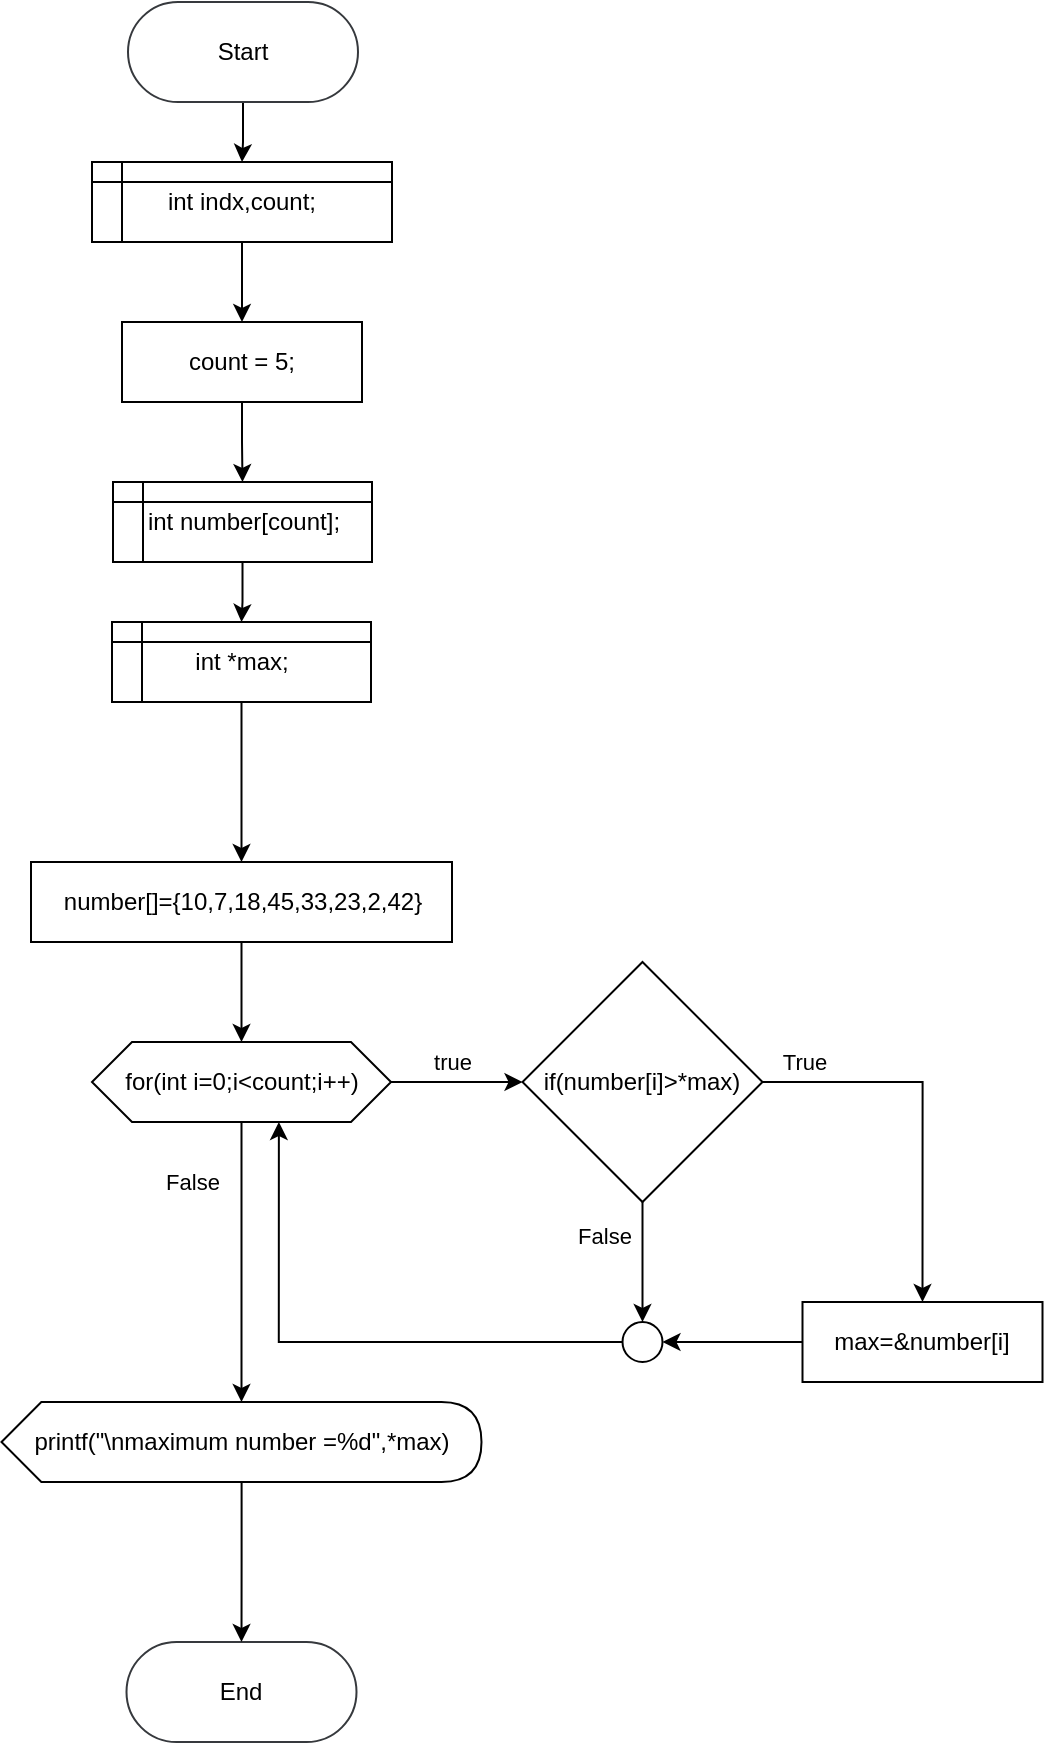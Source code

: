<mxfile version="28.0.7">
  <diagram name="Page-1" id="OWPrARBi7gsbkk72a_-a">
    <mxGraphModel dx="739" dy="427" grid="1" gridSize="10" guides="1" tooltips="1" connect="1" arrows="1" fold="1" page="1" pageScale="1" pageWidth="850" pageHeight="1100" background="light-dark(#FFFFFF,transparent)" math="0" shadow="0">
      <root>
        <mxCell id="0" />
        <mxCell id="1" parent="0" />
        <mxCell id="nWkBywveSg0u-xXf2ynt-7" style="edgeStyle=orthogonalEdgeStyle;rounded=0;orthogonalLoop=1;jettySize=auto;html=1;entryX=0.5;entryY=0;entryDx=0;entryDy=0;" parent="1" source="nWkBywveSg0u-xXf2ynt-3" target="nWkBywveSg0u-xXf2ynt-5" edge="1">
          <mxGeometry relative="1" as="geometry" />
        </mxCell>
        <mxCell id="nWkBywveSg0u-xXf2ynt-3" value="&lt;font&gt;Start&lt;/font&gt;" style="rounded=1;whiteSpace=wrap;html=1;fillColor=light-dark(#FFFFFF,#FFFFFF);strokeColor=light-dark(#36393D,#000000);arcSize=50;fontColor=light-dark(#000000,#000000);" parent="1" vertex="1">
          <mxGeometry x="368" y="40" width="115" height="50" as="geometry" />
        </mxCell>
        <mxCell id="r9IwLzGcs10RVCodD6Y_-1" value="" style="edgeStyle=orthogonalEdgeStyle;rounded=0;orthogonalLoop=1;jettySize=auto;html=1;" edge="1" parent="1" source="nWkBywveSg0u-xXf2ynt-5" target="nWkBywveSg0u-xXf2ynt-9">
          <mxGeometry relative="1" as="geometry" />
        </mxCell>
        <mxCell id="nWkBywveSg0u-xXf2ynt-5" value="int indx,count;" style="shape=internalStorage;whiteSpace=wrap;html=1;backgroundOutline=1;fillColor=light-dark(#FFFFFF,#FFFFFF);fontColor=light-dark(#000000,#000000);strokeColor=light-dark(#000000,#000000);dx=15;dy=10;" parent="1" vertex="1">
          <mxGeometry x="350" y="120" width="150" height="40" as="geometry" />
        </mxCell>
        <mxCell id="nWkBywveSg0u-xXf2ynt-13" style="edgeStyle=orthogonalEdgeStyle;rounded=0;orthogonalLoop=1;jettySize=auto;html=1;" parent="1" source="nWkBywveSg0u-xXf2ynt-9" target="nWkBywveSg0u-xXf2ynt-12" edge="1">
          <mxGeometry relative="1" as="geometry" />
        </mxCell>
        <mxCell id="nWkBywveSg0u-xXf2ynt-9" value="&lt;font style=&quot;color: light-dark(rgb(0, 0, 0), rgb(0, 0, 0));&quot;&gt;count = 5;&lt;/font&gt;" style="rounded=0;whiteSpace=wrap;html=1;fillColor=light-dark(#FFFFFF,#FFFFFF);strokeColor=light-dark(#000000,#000000);" parent="1" vertex="1">
          <mxGeometry x="365" y="200" width="120" height="40" as="geometry" />
        </mxCell>
        <mxCell id="r9IwLzGcs10RVCodD6Y_-48" value="" style="edgeStyle=orthogonalEdgeStyle;rounded=0;orthogonalLoop=1;jettySize=auto;html=1;" edge="1" parent="1" source="nWkBywveSg0u-xXf2ynt-12" target="r9IwLzGcs10RVCodD6Y_-47">
          <mxGeometry relative="1" as="geometry" />
        </mxCell>
        <mxCell id="nWkBywveSg0u-xXf2ynt-12" value="int number[count];" style="shape=internalStorage;whiteSpace=wrap;html=1;backgroundOutline=1;fillColor=light-dark(#FFFFFF,#FFFFFF);fontColor=light-dark(#000000,#000000);strokeColor=light-dark(#000000,#000000);dx=15;dy=10;" parent="1" vertex="1">
          <mxGeometry x="360.5" y="280" width="129.5" height="40" as="geometry" />
        </mxCell>
        <mxCell id="nWkBywveSg0u-xXf2ynt-48" value="&lt;font&gt;End&lt;/font&gt;" style="rounded=1;whiteSpace=wrap;html=1;fillColor=light-dark(#FFFFFF,#FFFFFF);strokeColor=light-dark(#36393D,#000000);arcSize=50;fontColor=light-dark(#000000,#000000);" parent="1" vertex="1">
          <mxGeometry x="367.25" y="860" width="115" height="50" as="geometry" />
        </mxCell>
        <mxCell id="r9IwLzGcs10RVCodD6Y_-80" value="" style="edgeStyle=orthogonalEdgeStyle;rounded=0;orthogonalLoop=1;jettySize=auto;html=1;" edge="1" parent="1" source="r9IwLzGcs10RVCodD6Y_-47" target="r9IwLzGcs10RVCodD6Y_-79">
          <mxGeometry relative="1" as="geometry" />
        </mxCell>
        <mxCell id="r9IwLzGcs10RVCodD6Y_-47" value="int *max;" style="shape=internalStorage;whiteSpace=wrap;html=1;backgroundOutline=1;fillColor=light-dark(#FFFFFF,#FFFFFF);fontColor=light-dark(#000000,#000000);strokeColor=light-dark(#000000,#000000);dx=15;dy=10;" vertex="1" parent="1">
          <mxGeometry x="360" y="350" width="129.5" height="40" as="geometry" />
        </mxCell>
        <mxCell id="r9IwLzGcs10RVCodD6Y_-54" value="" style="edgeStyle=orthogonalEdgeStyle;rounded=0;orthogonalLoop=1;jettySize=auto;html=1;entryX=0;entryY=0.5;entryDx=0;entryDy=0;" edge="1" parent="1" source="r9IwLzGcs10RVCodD6Y_-51" target="r9IwLzGcs10RVCodD6Y_-55">
          <mxGeometry relative="1" as="geometry">
            <mxPoint x="600" y="580.0" as="targetPoint" />
          </mxGeometry>
        </mxCell>
        <mxCell id="r9IwLzGcs10RVCodD6Y_-60" value="true" style="edgeLabel;html=1;align=center;verticalAlign=middle;resizable=0;points=[];" vertex="1" connectable="0" parent="r9IwLzGcs10RVCodD6Y_-54">
          <mxGeometry x="-0.083" y="2" relative="1" as="geometry">
            <mxPoint y="-8" as="offset" />
          </mxGeometry>
        </mxCell>
        <mxCell id="r9IwLzGcs10RVCodD6Y_-51" value="for(int i=0;i&amp;lt;count;i++)" style="shape=hexagon;perimeter=hexagonPerimeter2;whiteSpace=wrap;html=1;fixedSize=1;fillColor=light-dark(#FFFFFF,#FFFFFF);strokeColor=light-dark(#000000,#000000);fontColor=light-dark(#000000,#000000);" vertex="1" parent="1">
          <mxGeometry x="350" y="560" width="149.5" height="40" as="geometry" />
        </mxCell>
        <mxCell id="r9IwLzGcs10RVCodD6Y_-61" style="edgeStyle=orthogonalEdgeStyle;rounded=0;orthogonalLoop=1;jettySize=auto;html=1;entryX=0.5;entryY=0;entryDx=0;entryDy=0;" edge="1" parent="1" source="r9IwLzGcs10RVCodD6Y_-55" target="r9IwLzGcs10RVCodD6Y_-57">
          <mxGeometry relative="1" as="geometry" />
        </mxCell>
        <mxCell id="r9IwLzGcs10RVCodD6Y_-62" value="True" style="edgeLabel;html=1;align=center;verticalAlign=middle;resizable=0;points=[];" vertex="1" connectable="0" parent="r9IwLzGcs10RVCodD6Y_-61">
          <mxGeometry x="-0.746" y="2" relative="1" as="geometry">
            <mxPoint x="-4" y="-8" as="offset" />
          </mxGeometry>
        </mxCell>
        <mxCell id="r9IwLzGcs10RVCodD6Y_-67" value="" style="edgeStyle=orthogonalEdgeStyle;rounded=0;orthogonalLoop=1;jettySize=auto;html=1;" edge="1" parent="1" source="r9IwLzGcs10RVCodD6Y_-55" target="r9IwLzGcs10RVCodD6Y_-66">
          <mxGeometry relative="1" as="geometry" />
        </mxCell>
        <mxCell id="r9IwLzGcs10RVCodD6Y_-69" value="False" style="edgeLabel;html=1;align=center;verticalAlign=middle;resizable=0;points=[];" vertex="1" connectable="0" parent="r9IwLzGcs10RVCodD6Y_-67">
          <mxGeometry x="-0.433" y="3" relative="1" as="geometry">
            <mxPoint x="-23" as="offset" />
          </mxGeometry>
        </mxCell>
        <mxCell id="r9IwLzGcs10RVCodD6Y_-55" value="if(number[i]&amp;gt;*max)" style="rhombus;whiteSpace=wrap;html=1;fillColor=light-dark(#FFFFFF,#FFFFFF);strokeColor=light-dark(#000000,#000000);fontColor=light-dark(#000000,#000000);" vertex="1" parent="1">
          <mxGeometry x="565.25" y="520" width="120" height="120" as="geometry" />
        </mxCell>
        <mxCell id="r9IwLzGcs10RVCodD6Y_-68" value="" style="edgeStyle=orthogonalEdgeStyle;rounded=0;orthogonalLoop=1;jettySize=auto;html=1;" edge="1" parent="1" source="r9IwLzGcs10RVCodD6Y_-57" target="r9IwLzGcs10RVCodD6Y_-66">
          <mxGeometry relative="1" as="geometry" />
        </mxCell>
        <mxCell id="r9IwLzGcs10RVCodD6Y_-57" value="max=&amp;amp;number[i]" style="whiteSpace=wrap;html=1;fillColor=light-dark(#FFFFFF,#FFFFFF);strokeColor=light-dark(#000000,#000000);fontColor=light-dark(#000000,#000000);" vertex="1" parent="1">
          <mxGeometry x="705.25" y="690" width="120" height="40" as="geometry" />
        </mxCell>
        <mxCell id="r9IwLzGcs10RVCodD6Y_-70" style="edgeStyle=orthogonalEdgeStyle;rounded=0;orthogonalLoop=1;jettySize=auto;html=1;entryX=0.625;entryY=1;entryDx=0;entryDy=0;" edge="1" parent="1" source="r9IwLzGcs10RVCodD6Y_-66" target="r9IwLzGcs10RVCodD6Y_-51">
          <mxGeometry relative="1" as="geometry" />
        </mxCell>
        <mxCell id="r9IwLzGcs10RVCodD6Y_-66" value="" style="ellipse;whiteSpace=wrap;html=1;fillColor=light-dark(#FFFFFF,#FFFFFF);strokeColor=light-dark(#000000,#000000);fontColor=light-dark(#000000,#000000);" vertex="1" parent="1">
          <mxGeometry x="615.25" y="700" width="20" height="20" as="geometry" />
        </mxCell>
        <mxCell id="r9IwLzGcs10RVCodD6Y_-78" style="edgeStyle=orthogonalEdgeStyle;rounded=0;orthogonalLoop=1;jettySize=auto;html=1;entryX=0.5;entryY=0;entryDx=0;entryDy=0;" edge="1" parent="1" source="r9IwLzGcs10RVCodD6Y_-76" target="nWkBywveSg0u-xXf2ynt-48">
          <mxGeometry relative="1" as="geometry" />
        </mxCell>
        <mxCell id="r9IwLzGcs10RVCodD6Y_-76" value="printf(&quot;\nmaximum number =%d&quot;,*max)" style="shape=display;whiteSpace=wrap;html=1;fillColor=light-dark(#FFFFFF,#FFFFFF);strokeColor=light-dark(#000000,#000000);fontColor=light-dark(#000000,#000000);size=0.083;" vertex="1" parent="1">
          <mxGeometry x="304.75" y="740" width="240" height="40" as="geometry" />
        </mxCell>
        <mxCell id="r9IwLzGcs10RVCodD6Y_-77" style="edgeStyle=orthogonalEdgeStyle;rounded=0;orthogonalLoop=1;jettySize=auto;html=1;entryX=0;entryY=0;entryDx=120;entryDy=0;entryPerimeter=0;" edge="1" parent="1" source="r9IwLzGcs10RVCodD6Y_-51" target="r9IwLzGcs10RVCodD6Y_-76">
          <mxGeometry relative="1" as="geometry" />
        </mxCell>
        <mxCell id="r9IwLzGcs10RVCodD6Y_-82" value="False" style="edgeLabel;html=1;align=center;verticalAlign=middle;resizable=0;points=[];" vertex="1" connectable="0" parent="r9IwLzGcs10RVCodD6Y_-77">
          <mxGeometry x="-0.448" y="1" relative="1" as="geometry">
            <mxPoint x="-26" y="-9" as="offset" />
          </mxGeometry>
        </mxCell>
        <mxCell id="r9IwLzGcs10RVCodD6Y_-81" style="edgeStyle=orthogonalEdgeStyle;rounded=0;orthogonalLoop=1;jettySize=auto;html=1;entryX=0.5;entryY=0;entryDx=0;entryDy=0;" edge="1" parent="1" source="r9IwLzGcs10RVCodD6Y_-79" target="r9IwLzGcs10RVCodD6Y_-51">
          <mxGeometry relative="1" as="geometry" />
        </mxCell>
        <mxCell id="r9IwLzGcs10RVCodD6Y_-79" value="number[]={10,7,18,45,33,23,2,42}" style="whiteSpace=wrap;html=1;fillColor=light-dark(#FFFFFF,#FFFFFF);strokeColor=light-dark(#000000,#000000);fontColor=light-dark(#000000,#000000);" vertex="1" parent="1">
          <mxGeometry x="319.5" y="470" width="210.5" height="40" as="geometry" />
        </mxCell>
      </root>
    </mxGraphModel>
  </diagram>
</mxfile>
